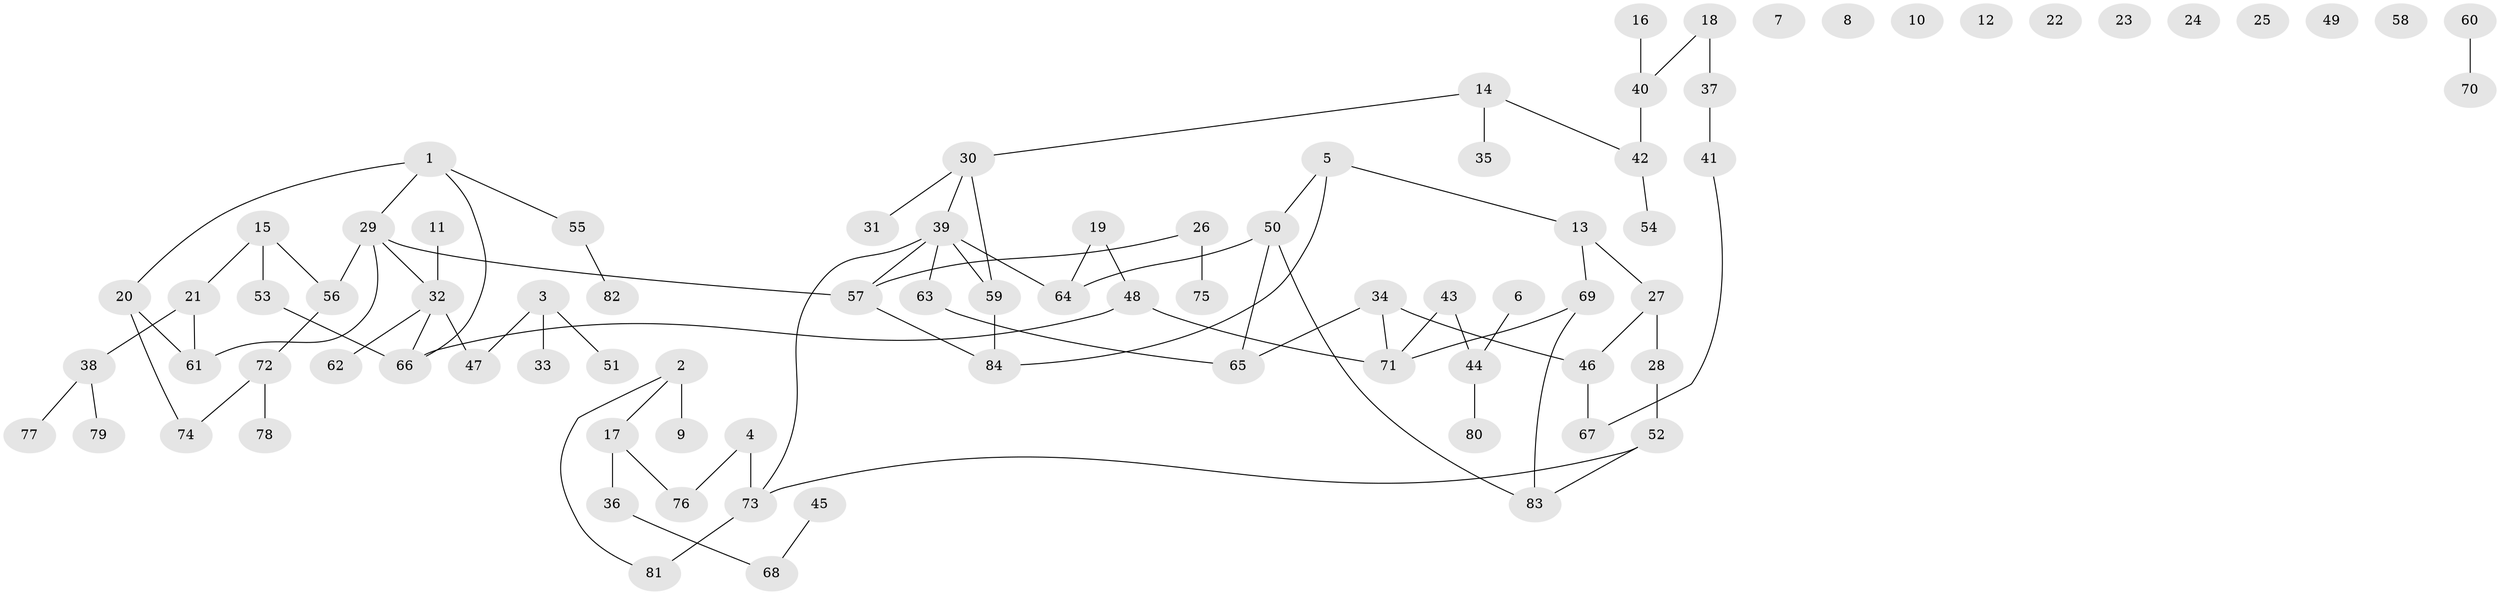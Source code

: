 // Generated by graph-tools (version 1.1) at 2025/12/03/09/25 04:12:53]
// undirected, 84 vertices, 90 edges
graph export_dot {
graph [start="1"]
  node [color=gray90,style=filled];
  1;
  2;
  3;
  4;
  5;
  6;
  7;
  8;
  9;
  10;
  11;
  12;
  13;
  14;
  15;
  16;
  17;
  18;
  19;
  20;
  21;
  22;
  23;
  24;
  25;
  26;
  27;
  28;
  29;
  30;
  31;
  32;
  33;
  34;
  35;
  36;
  37;
  38;
  39;
  40;
  41;
  42;
  43;
  44;
  45;
  46;
  47;
  48;
  49;
  50;
  51;
  52;
  53;
  54;
  55;
  56;
  57;
  58;
  59;
  60;
  61;
  62;
  63;
  64;
  65;
  66;
  67;
  68;
  69;
  70;
  71;
  72;
  73;
  74;
  75;
  76;
  77;
  78;
  79;
  80;
  81;
  82;
  83;
  84;
  1 -- 20;
  1 -- 29;
  1 -- 55;
  1 -- 66;
  2 -- 9;
  2 -- 17;
  2 -- 81;
  3 -- 33;
  3 -- 47;
  3 -- 51;
  4 -- 73;
  4 -- 76;
  5 -- 13;
  5 -- 50;
  5 -- 84;
  6 -- 44;
  11 -- 32;
  13 -- 27;
  13 -- 69;
  14 -- 30;
  14 -- 35;
  14 -- 42;
  15 -- 21;
  15 -- 53;
  15 -- 56;
  16 -- 40;
  17 -- 36;
  17 -- 76;
  18 -- 37;
  18 -- 40;
  19 -- 48;
  19 -- 64;
  20 -- 61;
  20 -- 74;
  21 -- 38;
  21 -- 61;
  26 -- 57;
  26 -- 75;
  27 -- 28;
  27 -- 46;
  28 -- 52;
  29 -- 32;
  29 -- 56;
  29 -- 57;
  29 -- 61;
  30 -- 31;
  30 -- 39;
  30 -- 59;
  32 -- 47;
  32 -- 62;
  32 -- 66;
  34 -- 46;
  34 -- 65;
  34 -- 71;
  36 -- 68;
  37 -- 41;
  38 -- 77;
  38 -- 79;
  39 -- 57;
  39 -- 59;
  39 -- 63;
  39 -- 64;
  39 -- 73;
  40 -- 42;
  41 -- 67;
  42 -- 54;
  43 -- 44;
  43 -- 71;
  44 -- 80;
  45 -- 68;
  46 -- 67;
  48 -- 66;
  48 -- 71;
  50 -- 64;
  50 -- 65;
  50 -- 83;
  52 -- 73;
  52 -- 83;
  53 -- 66;
  55 -- 82;
  56 -- 72;
  57 -- 84;
  59 -- 84;
  60 -- 70;
  63 -- 65;
  69 -- 71;
  69 -- 83;
  72 -- 74;
  72 -- 78;
  73 -- 81;
}
